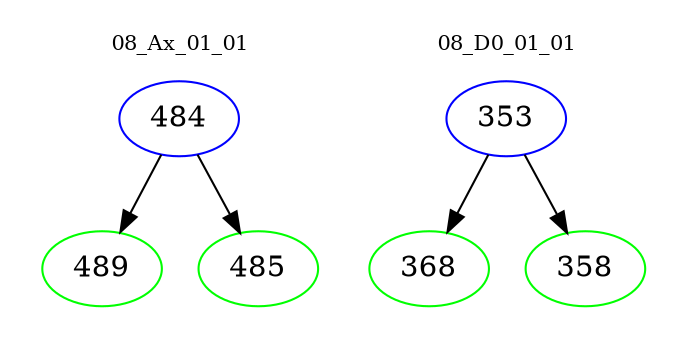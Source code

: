 digraph{
subgraph cluster_0 {
color = white
label = "08_Ax_01_01";
fontsize=10;
T0_484 [label="484", color="blue"]
T0_484 -> T0_489 [color="black"]
T0_489 [label="489", color="green"]
T0_484 -> T0_485 [color="black"]
T0_485 [label="485", color="green"]
}
subgraph cluster_1 {
color = white
label = "08_D0_01_01";
fontsize=10;
T1_353 [label="353", color="blue"]
T1_353 -> T1_368 [color="black"]
T1_368 [label="368", color="green"]
T1_353 -> T1_358 [color="black"]
T1_358 [label="358", color="green"]
}
}
